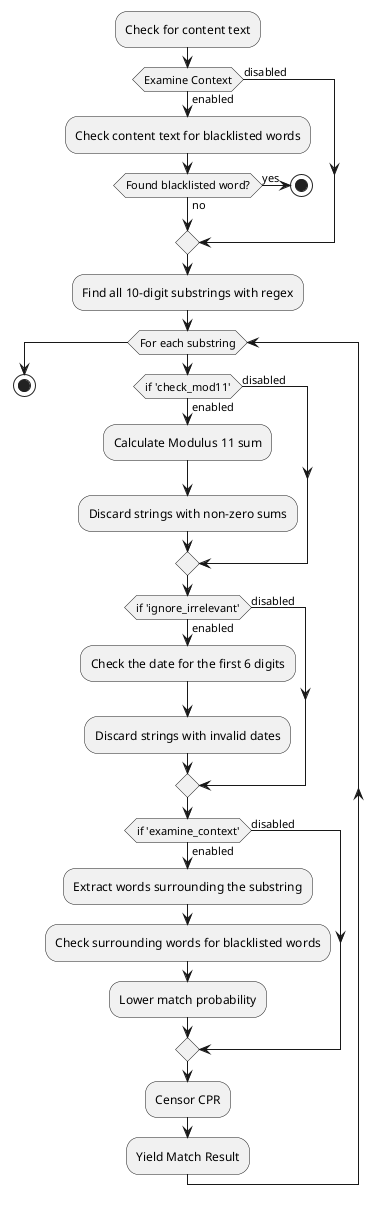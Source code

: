@startuml
:Check for content text;
if (Examine Context) then (enabled)
	:Check content text for blacklisted words;
	if (Found blacklisted word?) then (yes)
	stop
	else (no)
	endif
else (disabled)
endif
:Find all 10-digit substrings with regex;
while (For each substring)
	if (if 'check_mod11') then (enabled)
	:Calculate Modulus 11 sum;
	:Discard strings with non-zero sums;
	else (disabled)
	endif
	if (if 'ignore_irrelevant') then (enabled)
	:Check the date for the first 6 digits;
	:Discard strings with invalid dates;
	else (disabled)
	endif
	if (if 'examine_context') then (enabled)
	:Extract words surrounding the substring;
	:Check surrounding words for blacklisted words;
	:Lower match probability;
	else (disabled)
	endif
	:Censor CPR;
	:Yield Match Result;	
endwhile
stop
@enduml
